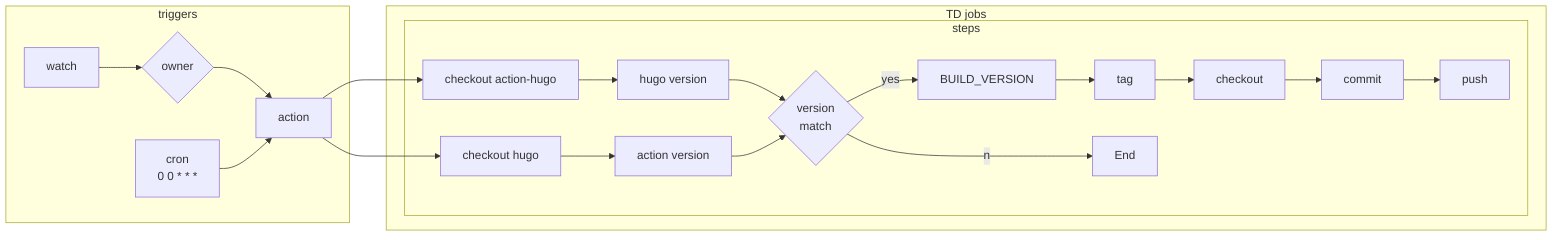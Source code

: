 %% workflow
graph LR
    %% triggers
    subgraph triggers
        watch --> owner{owner}
        owner --> action
        cron[cron<br>0 0 * * *] --> action
    end

    %% Jobs
    subgraph TD jobs
        action --> a
        action --> b
        subgraph steps
            a[checkout action-hugo]
            b[checkout hugo]
            c[hugo version]
            d[action version]
            version_match{version<br>match}
            build_version[BUILD_VERSION]
            tag[tag]
            checkout[checkout]
            commit[commit]
            push[push]

            a --> c
            b --> d
            c --> version_match
            d --> version_match
            version_match --no--> End
            version_match --yes--> build_version
            build_version --> tag
            tag --> checkout
            checkout --> commit
            commit --> push
        end
    end
